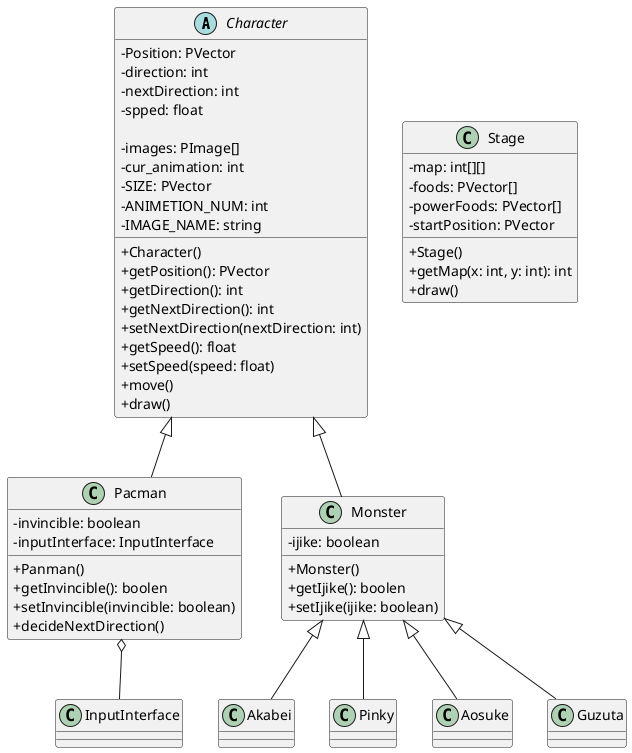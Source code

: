 @startuml pacman
skinparam Shadowing false
skinparam classAttributeIconSize 0

Character <|-- Pacman
Pacman o-- InputInterface
Character <|-- Monster
Monster <|-- Akabei
Monster <|-- Pinky
Monster <|-- Aosuke
Monster <|-- Guzuta

abstract class Character {
    - Position: PVector
    - direction: int
    - nextDirection: int
    - spped: float

    - images: PImage[]
    - cur_animation: int
    - SIZE: PVector
    - ANIMETION_NUM: int
    - IMAGE_NAME: string

    + Character()
    + getPosition(): PVector
    + getDirection(): int
    + getNextDirection(): int
    + setNextDirection(nextDirection: int)
    + getSpeed(): float
    + setSpeed(speed: float)
    + move()
    + draw()
}

class Pacman {
    - invincible: boolean
    - inputInterface: InputInterface

    + Panman()
    + getInvincible(): boolen
    + setInvincible(invincible: boolean)
    + decideNextDirection()
}

class InputInterface {

}

class Monster {
    - ijike: boolean

    + Monster()
    + getIjike(): boolen
    + setIjike(ijike: boolean)
}

class Akabei {

}

class Pinky {

}

class Aosuke {

}

class Guzuta {

}

class Stage {
    - map: int[][]
    - foods: PVector[]
    - powerFoods: PVector[]
    - startPosition: PVector

    + Stage()
    + getMap(x: int, y: int): int
    + draw()
}
@enduml